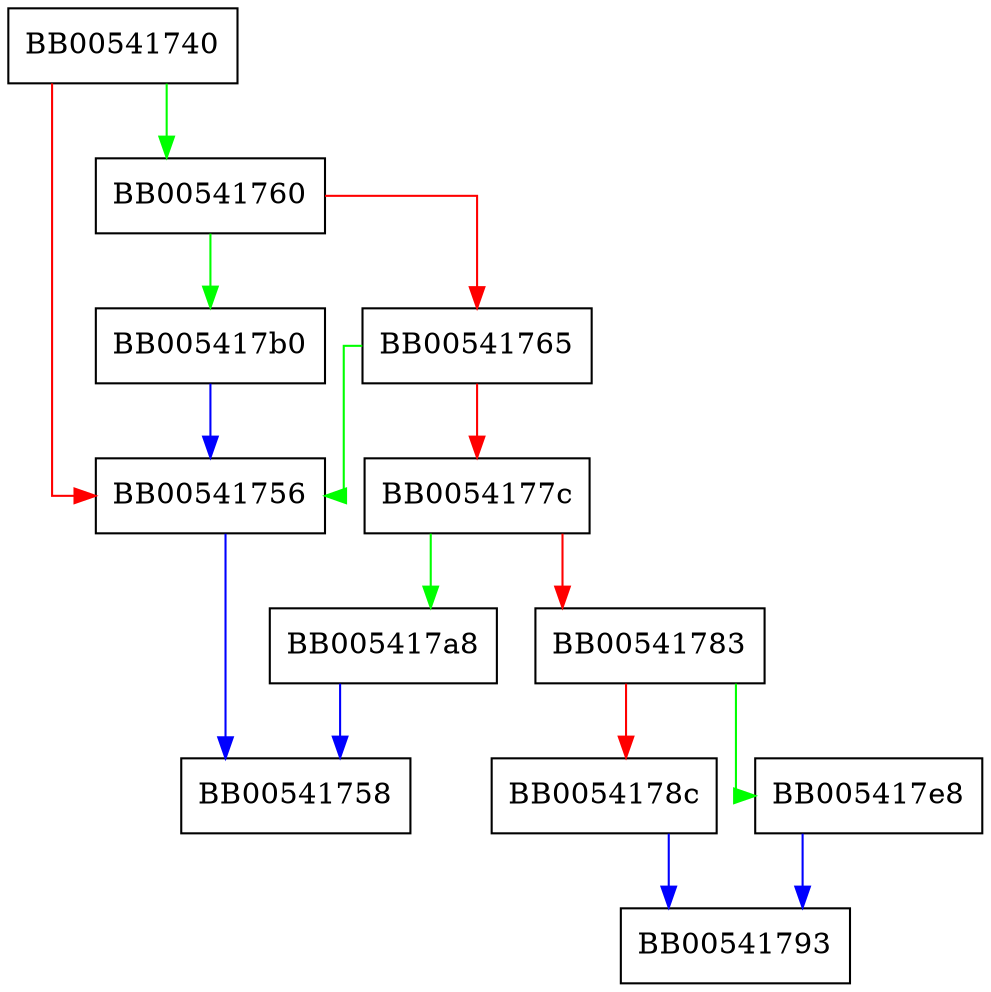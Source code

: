 digraph BN_mod_add {
  node [shape="box"];
  graph [splines=ortho];
  BB00541740 -> BB00541760 [color="green"];
  BB00541740 -> BB00541756 [color="red"];
  BB00541756 -> BB00541758 [color="blue"];
  BB00541760 -> BB005417b0 [color="green"];
  BB00541760 -> BB00541765 [color="red"];
  BB00541765 -> BB00541756 [color="green"];
  BB00541765 -> BB0054177c [color="red"];
  BB0054177c -> BB005417a8 [color="green"];
  BB0054177c -> BB00541783 [color="red"];
  BB00541783 -> BB005417e8 [color="green"];
  BB00541783 -> BB0054178c [color="red"];
  BB0054178c -> BB00541793 [color="blue"];
  BB005417a8 -> BB00541758 [color="blue"];
  BB005417b0 -> BB00541756 [color="blue"];
  BB005417e8 -> BB00541793 [color="blue"];
}